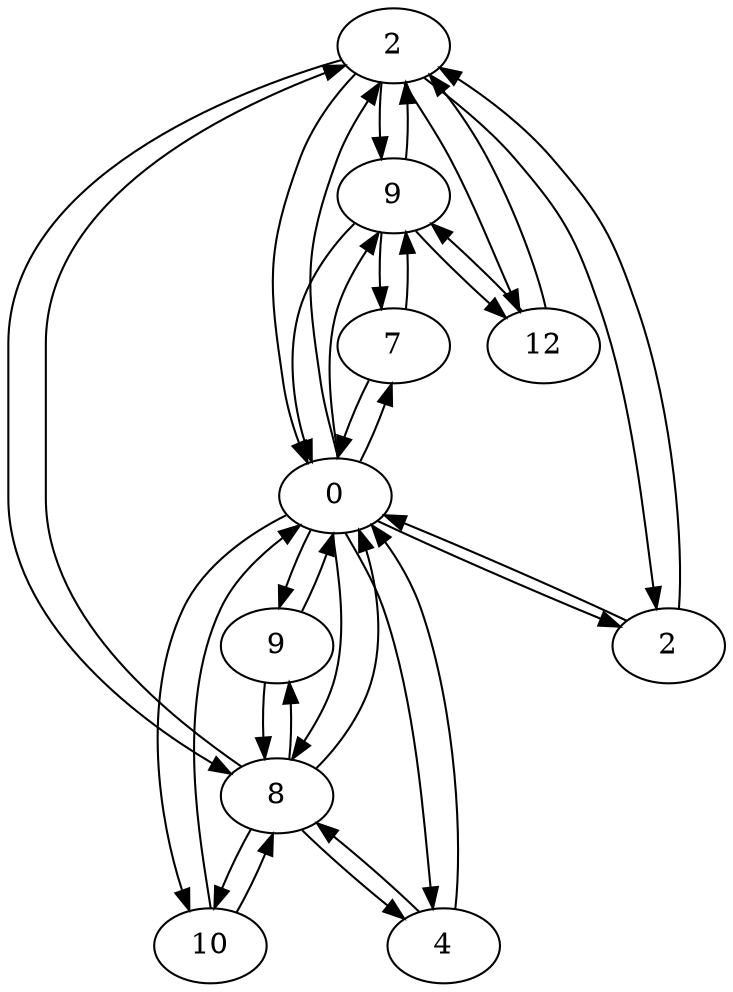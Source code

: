 digraph sample {
1->2
1->3
1->4
1->5
1->7
2->1
2->3
2->6
2->7
3->1
3->2
3->4
3->5
3->6
3->8
3->9
3->10
4->3
4->1
4->8
4->9
4->10
5->3
5->1
6->2
6->3
7->1
7->2
8->4
8->3
9->4
9->3
10->4
10->3
1 [label=2]
2 [label=9]
3 [label=0]
4 [label=8]
5 [label=2]
6 [label=7]
7 [label=12]
8 [label=10]
9 [label=4]
10 [label=9]
}